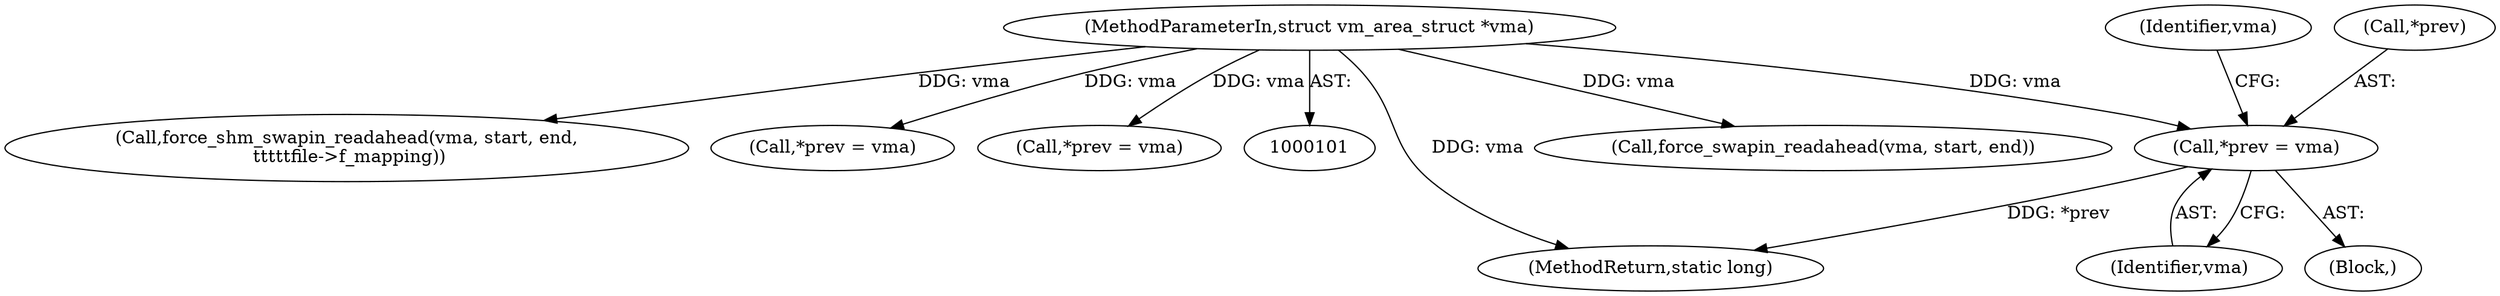 digraph "1_linux_6ea8d958a2c95a1d514015d4e29ba21a8c0a1a91@del" {
"1000117" [label="(Call,*prev = vma)"];
"1000102" [label="(MethodParameterIn,struct vm_area_struct *vma)"];
"1000121" [label="(Call,force_swapin_readahead(vma, start, end))"];
"1000137" [label="(Call,force_shm_swapin_readahead(vma, start, end,\n \t\t\t\t\tfile->f_mapping))"];
"1000205" [label="(MethodReturn,static long)"];
"1000102" [label="(MethodParameterIn,struct vm_area_struct *vma)"];
"1000116" [label="(Block,)"];
"1000153" [label="(Call,*prev = vma)"];
"1000120" [label="(Identifier,vma)"];
"1000133" [label="(Call,*prev = vma)"];
"1000122" [label="(Identifier,vma)"];
"1000118" [label="(Call,*prev)"];
"1000117" [label="(Call,*prev = vma)"];
"1000117" -> "1000116"  [label="AST: "];
"1000117" -> "1000120"  [label="CFG: "];
"1000118" -> "1000117"  [label="AST: "];
"1000120" -> "1000117"  [label="AST: "];
"1000122" -> "1000117"  [label="CFG: "];
"1000117" -> "1000205"  [label="DDG: *prev"];
"1000102" -> "1000117"  [label="DDG: vma"];
"1000102" -> "1000101"  [label="AST: "];
"1000102" -> "1000205"  [label="DDG: vma"];
"1000102" -> "1000121"  [label="DDG: vma"];
"1000102" -> "1000133"  [label="DDG: vma"];
"1000102" -> "1000137"  [label="DDG: vma"];
"1000102" -> "1000153"  [label="DDG: vma"];
}
